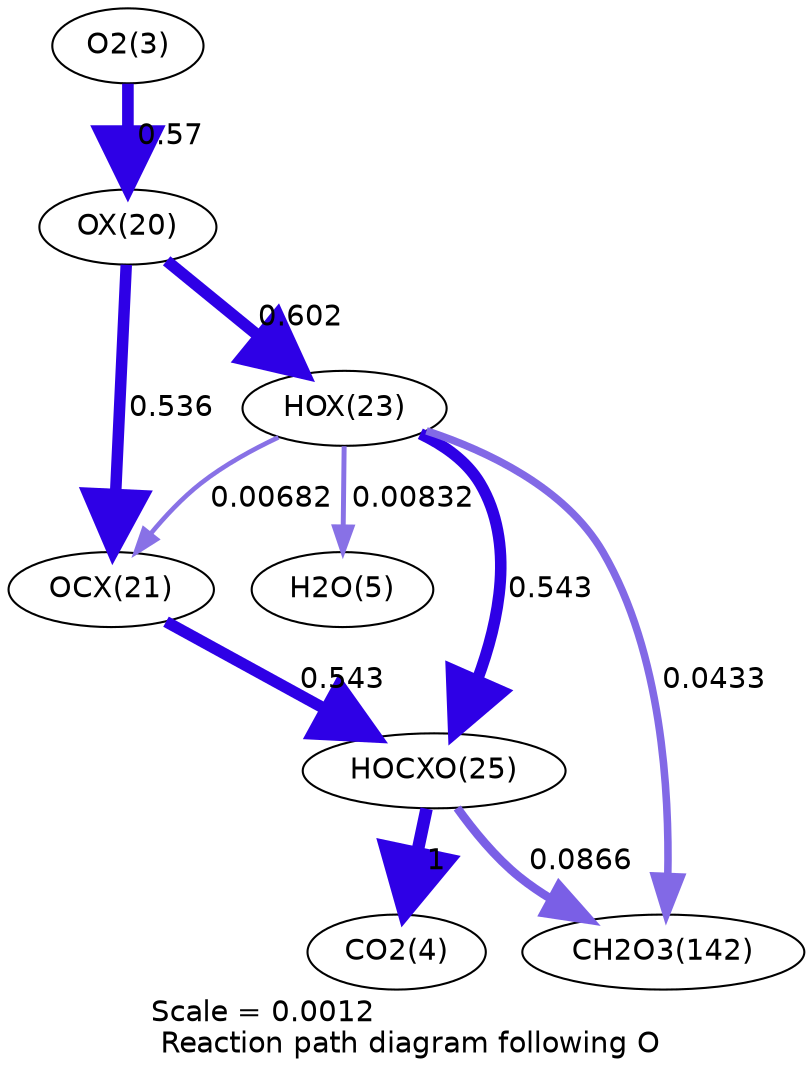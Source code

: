 digraph reaction_paths {
center=1;
s5 -> s25[fontname="Helvetica", style="setlinewidth(5.58)", arrowsize=2.79, color="0.7, 1.07, 0.9"
, label=" 0.57"];
s25 -> s28[fontname="Helvetica", style="setlinewidth(5.62)", arrowsize=2.81, color="0.7, 1.1, 0.9"
, label=" 0.602"];
s25 -> s26[fontname="Helvetica", style="setlinewidth(5.53)", arrowsize=2.76, color="0.7, 1.04, 0.9"
, label=" 0.536"];
s28 -> s7[fontname="Helvetica", style="setlinewidth(2.38)", arrowsize=1.19, color="0.7, 0.508, 0.9"
, label=" 0.00832"];
s28 -> s26[fontname="Helvetica", style="setlinewidth(2.23)", arrowsize=1.12, color="0.7, 0.507, 0.9"
, label=" 0.00682"];
s28 -> s30[fontname="Helvetica", style="setlinewidth(5.54)", arrowsize=2.77, color="0.7, 1.04, 0.9"
, label=" 0.543"];
s28 -> s21[fontname="Helvetica", style="setlinewidth(3.63)", arrowsize=1.81, color="0.7, 0.543, 0.9"
, label=" 0.0433"];
s26 -> s30[fontname="Helvetica", style="setlinewidth(5.54)", arrowsize=2.77, color="0.7, 1.04, 0.9"
, label=" 0.543"];
s30 -> s6[fontname="Helvetica", style="setlinewidth(6)", arrowsize=3, color="0.7, 1.5, 0.9"
, label=" 1"];
s30 -> s21[fontname="Helvetica", style="setlinewidth(4.15)", arrowsize=2.08, color="0.7, 0.587, 0.9"
, label=" 0.0866"];
s5 [ fontname="Helvetica", label="O2(3)"];
s6 [ fontname="Helvetica", label="CO2(4)"];
s7 [ fontname="Helvetica", label="H2O(5)"];
s21 [ fontname="Helvetica", label="CH2O3(142)"];
s25 [ fontname="Helvetica", label="OX(20)"];
s26 [ fontname="Helvetica", label="OCX(21)"];
s28 [ fontname="Helvetica", label="HOX(23)"];
s30 [ fontname="Helvetica", label="HOCXO(25)"];
 label = "Scale = 0.0012\l Reaction path diagram following O";
 fontname = "Helvetica";
}
